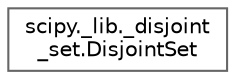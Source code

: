 digraph "Graphical Class Hierarchy"
{
 // LATEX_PDF_SIZE
  bgcolor="transparent";
  edge [fontname=Helvetica,fontsize=10,labelfontname=Helvetica,labelfontsize=10];
  node [fontname=Helvetica,fontsize=10,shape=box,height=0.2,width=0.4];
  rankdir="LR";
  Node0 [id="Node000000",label="scipy._lib._disjoint\l_set.DisjointSet",height=0.2,width=0.4,color="grey40", fillcolor="white", style="filled",URL="$d7/d2e/classscipy_1_1__lib_1_1__disjoint__set_1_1DisjointSet.html",tooltip=" "];
}
